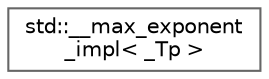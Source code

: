 digraph "Graphical Class Hierarchy"
{
 // LATEX_PDF_SIZE
  bgcolor="transparent";
  edge [fontname=Helvetica,fontsize=10,labelfontname=Helvetica,labelfontsize=10];
  node [fontname=Helvetica,fontsize=10,shape=box,height=0.2,width=0.4];
  rankdir="LR";
  Node0 [id="Node000000",label="std::__max_exponent\l_impl\< _Tp \>",height=0.2,width=0.4,color="grey40", fillcolor="white", style="filled",URL="$structstd_1_1____max__exponent__impl.html",tooltip=" "];
}
